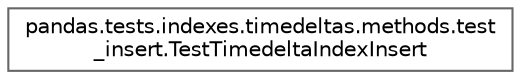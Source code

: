 digraph "Graphical Class Hierarchy"
{
 // LATEX_PDF_SIZE
  bgcolor="transparent";
  edge [fontname=Helvetica,fontsize=10,labelfontname=Helvetica,labelfontsize=10];
  node [fontname=Helvetica,fontsize=10,shape=box,height=0.2,width=0.4];
  rankdir="LR";
  Node0 [id="Node000000",label="pandas.tests.indexes.timedeltas.methods.test\l_insert.TestTimedeltaIndexInsert",height=0.2,width=0.4,color="grey40", fillcolor="white", style="filled",URL="$df/db9/classpandas_1_1tests_1_1indexes_1_1timedeltas_1_1methods_1_1test__insert_1_1TestTimedeltaIndexInsert.html",tooltip=" "];
}
